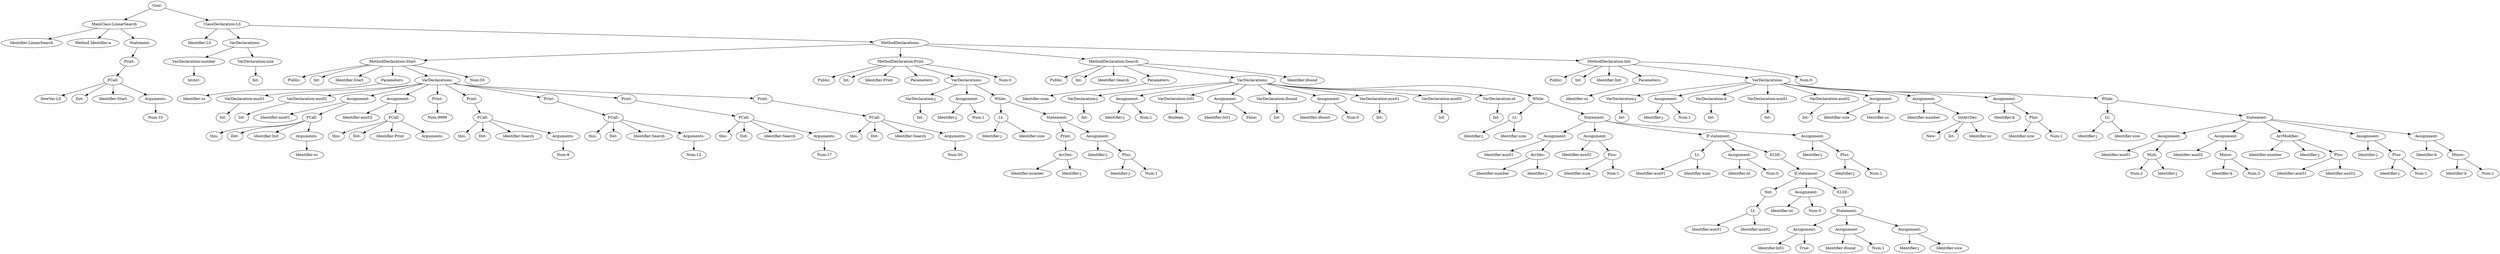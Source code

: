 digraph {
n0 [label="Goal:"];
n1 [label="MainClass:LinearSearch"];
n2 [label="Identifier:LinearSearch"];
n1 -> n2
n3 [label="Method Identifier:a"];
n1 -> n3
n4 [label="Statement:"];
n5 [label="Print:"];
n6 [label="FCall:"];
n7 [label="NewVar:LS"];
n6 -> n7
n8 [label="Dot:"];
n6 -> n8
n9 [label="Identifier:Start"];
n6 -> n9
n10 [label="Arguments:"];
n11 [label="Num:10"];
n10 -> n11
n6 -> n10
n5 -> n6
n4 -> n5
n1 -> n4
n0 -> n1
n12 [label="ClassDeclaration:LS"];
n13 [label="Identifier:LS"];
n12 -> n13
n14 [label="VarDeclarations:"];
n15 [label="VarDeclaration:number"];
n16 [label="IntArr:"];
n15 -> n16
n14 -> n15
n17 [label="VarDeclaration:size"];
n18 [label="Int:"];
n17 -> n18
n14 -> n17
n12 -> n14
n19 [label="MethodDeclarations:"];
n20 [label="MethodDeclaration:Start"];
n21 [label="Public:"];
n20 -> n21
n22 [label="Int:"];
n20 -> n22
n23 [label="Identifier:Start"];
n20 -> n23
n24 [label="Parameters:"];
n25 [label="Identifier:sz"];
n24 -> n25
n20 -> n24
n26 [label="VarDeclarations:"];
n27 [label="VarDeclaration:aux01"];
n28 [label="Int:"];
n27 -> n28
n26 -> n27
n29 [label="VarDeclaration:aux02"];
n30 [label="Int:"];
n29 -> n30
n26 -> n29
n31 [label="Assignment:"];
n32 [label="Identifier:aux01"];
n31 -> n32
n33 [label="FCall:"];
n34 [label="this:"];
n33 -> n34
n35 [label="Dot:"];
n33 -> n35
n36 [label="Identifier:Init"];
n33 -> n36
n37 [label="Arguments:"];
n38 [label="Identifier:sz"];
n37 -> n38
n33 -> n37
n31 -> n33
n26 -> n31
n39 [label="Assignment:"];
n40 [label="Identifier:aux02"];
n39 -> n40
n41 [label="FCall:"];
n42 [label="this:"];
n41 -> n42
n43 [label="Dot:"];
n41 -> n43
n44 [label="Identifier:Print"];
n41 -> n44
n45 [label="Arguments:"];
n41 -> n45
n39 -> n41
n26 -> n39
n46 [label="Print:"];
n47 [label="Num:9999"];
n46 -> n47
n26 -> n46
n48 [label="Print:"];
n49 [label="FCall:"];
n50 [label="this:"];
n49 -> n50
n51 [label="Dot:"];
n49 -> n51
n52 [label="Identifier:Search"];
n49 -> n52
n53 [label="Arguments:"];
n54 [label="Num:8"];
n53 -> n54
n49 -> n53
n48 -> n49
n26 -> n48
n55 [label="Print:"];
n56 [label="FCall:"];
n57 [label="this:"];
n56 -> n57
n58 [label="Dot:"];
n56 -> n58
n59 [label="Identifier:Search"];
n56 -> n59
n60 [label="Arguments:"];
n61 [label="Num:12"];
n60 -> n61
n56 -> n60
n55 -> n56
n26 -> n55
n62 [label="Print:"];
n63 [label="FCall:"];
n64 [label="this:"];
n63 -> n64
n65 [label="Dot:"];
n63 -> n65
n66 [label="Identifier:Search"];
n63 -> n66
n67 [label="Arguments:"];
n68 [label="Num:17"];
n67 -> n68
n63 -> n67
n62 -> n63
n26 -> n62
n69 [label="Print:"];
n70 [label="FCall:"];
n71 [label="this:"];
n70 -> n71
n72 [label="Dot:"];
n70 -> n72
n73 [label="Identifier:Search"];
n70 -> n73
n74 [label="Arguments:"];
n75 [label="Num:50"];
n74 -> n75
n70 -> n74
n69 -> n70
n26 -> n69
n20 -> n26
n76 [label="Num:55"];
n20 -> n76
n19 -> n20
n77 [label="MethodDeclaration:Print"];
n78 [label="Public:"];
n77 -> n78
n79 [label="Int:"];
n77 -> n79
n80 [label="Identifier:Print"];
n77 -> n80
n81 [label="Parameters:"];
n77 -> n81
n82 [label="VarDeclarations:"];
n83 [label="VarDeclaration:j"];
n84 [label="Int:"];
n83 -> n84
n82 -> n83
n85 [label="Assignment:"];
n86 [label="Identifier:j"];
n85 -> n86
n87 [label="Num:1"];
n85 -> n87
n82 -> n85
n88 [label="While:"];
n89 [label="Lt:"];
n90 [label="Identifier:j"];
n89 -> n90
n91 [label="Identifier:size"];
n89 -> n91
n88 -> n89
n92 [label="Statement:"];
n93 [label="Print:"];
n94 [label="ArrDec:"];
n95 [label="Identifier:number"];
n94 -> n95
n96 [label="Identifier:j"];
n94 -> n96
n93 -> n94
n92 -> n93
n97 [label="Assignment:"];
n98 [label="Identifier:j"];
n97 -> n98
n99 [label="Plus:"];
n100 [label="Identifier:j"];
n99 -> n100
n101 [label="Num:1"];
n99 -> n101
n97 -> n99
n92 -> n97
n88 -> n92
n82 -> n88
n77 -> n82
n102 [label="Num:0"];
n77 -> n102
n19 -> n77
n103 [label="MethodDeclaration:Search"];
n104 [label="Public:"];
n103 -> n104
n105 [label="Int:"];
n103 -> n105
n106 [label="Identifier:Search"];
n103 -> n106
n107 [label="Parameters:"];
n108 [label="Identifier:num"];
n107 -> n108
n103 -> n107
n109 [label="VarDeclarations:"];
n110 [label="VarDeclaration:j"];
n111 [label="Int:"];
n110 -> n111
n109 -> n110
n112 [label="Assignment:"];
n113 [label="Identifier:j"];
n112 -> n113
n114 [label="Num:1"];
n112 -> n114
n109 -> n112
n115 [label="VarDeclaration:ls01"];
n116 [label="Boolean:"];
n115 -> n116
n109 -> n115
n117 [label="Assignment:"];
n118 [label="Identifier:ls01"];
n117 -> n118
n119 [label="False:"];
n117 -> n119
n109 -> n117
n120 [label="VarDeclaration:ifound"];
n121 [label="Int:"];
n120 -> n121
n109 -> n120
n122 [label="Assignment:"];
n123 [label="Identifier:ifound"];
n122 -> n123
n124 [label="Num:0"];
n122 -> n124
n109 -> n122
n125 [label="VarDeclaration:aux01"];
n126 [label="Int:"];
n125 -> n126
n109 -> n125
n127 [label="VarDeclaration:aux02"];
n128 [label="Int:"];
n127 -> n128
n109 -> n127
n129 [label="VarDeclaration:nt"];
n130 [label="Int:"];
n129 -> n130
n109 -> n129
n131 [label="While:"];
n132 [label="Lt:"];
n133 [label="Identifier:j"];
n132 -> n133
n134 [label="Identifier:size"];
n132 -> n134
n131 -> n132
n135 [label="Statement:"];
n136 [label="Assignment:"];
n137 [label="Identifier:aux01"];
n136 -> n137
n138 [label="ArrDec:"];
n139 [label="Identifier:number"];
n138 -> n139
n140 [label="Identifier:j"];
n138 -> n140
n136 -> n138
n135 -> n136
n141 [label="Assignment:"];
n142 [label="Identifier:aux02"];
n141 -> n142
n143 [label="Plus:"];
n144 [label="Identifier:num"];
n143 -> n144
n145 [label="Num:1"];
n143 -> n145
n141 -> n143
n135 -> n141
n146 [label="If statement:"];
n147 [label="Lt:"];
n148 [label="Identifier:aux01"];
n147 -> n148
n149 [label="Identifier:num"];
n147 -> n149
n146 -> n147
n150 [label="Assignment:"];
n151 [label="Identifier:nt"];
n150 -> n151
n152 [label="Num:0"];
n150 -> n152
n146 -> n150
n153 [label="ELSE:"];
n154 [label="If statement:"];
n155 [label="Not:"];
n156 [label="Lt:"];
n157 [label="Identifier:aux01"];
n156 -> n157
n158 [label="Identifier:aux02"];
n156 -> n158
n155 -> n156
n154 -> n155
n159 [label="Assignment:"];
n160 [label="Identifier:nt"];
n159 -> n160
n161 [label="Num:0"];
n159 -> n161
n154 -> n159
n162 [label="ELSE:"];
n163 [label="Statement:"];
n164 [label="Assignment:"];
n165 [label="Identifier:ls01"];
n164 -> n165
n166 [label="True:"];
n164 -> n166
n163 -> n164
n167 [label="Assignment:"];
n168 [label="Identifier:ifound"];
n167 -> n168
n169 [label="Num:1"];
n167 -> n169
n163 -> n167
n170 [label="Assignment:"];
n171 [label="Identifier:j"];
n170 -> n171
n172 [label="Identifier:size"];
n170 -> n172
n163 -> n170
n162 -> n163
n154 -> n162
n153 -> n154
n146 -> n153
n135 -> n146
n173 [label="Assignment:"];
n174 [label="Identifier:j"];
n173 -> n174
n175 [label="Plus:"];
n176 [label="Identifier:j"];
n175 -> n176
n177 [label="Num:1"];
n175 -> n177
n173 -> n175
n135 -> n173
n131 -> n135
n109 -> n131
n103 -> n109
n178 [label="Identifier:ifound"];
n103 -> n178
n19 -> n103
n179 [label="MethodDeclaration:Init"];
n180 [label="Public:"];
n179 -> n180
n181 [label="Int:"];
n179 -> n181
n182 [label="Identifier:Init"];
n179 -> n182
n183 [label="Parameters:"];
n184 [label="Identifier:sz"];
n183 -> n184
n179 -> n183
n185 [label="VarDeclarations:"];
n186 [label="VarDeclaration:j"];
n187 [label="Int:"];
n186 -> n187
n185 -> n186
n188 [label="Assignment:"];
n189 [label="Identifier:j"];
n188 -> n189
n190 [label="Num:1"];
n188 -> n190
n185 -> n188
n191 [label="VarDeclaration:k"];
n192 [label="Int:"];
n191 -> n192
n185 -> n191
n193 [label="VarDeclaration:aux01"];
n194 [label="Int:"];
n193 -> n194
n185 -> n193
n195 [label="VarDeclaration:aux02"];
n196 [label="Int:"];
n195 -> n196
n185 -> n195
n197 [label="Assignment:"];
n198 [label="Identifier:size"];
n197 -> n198
n199 [label="Identifier:sz"];
n197 -> n199
n185 -> n197
n200 [label="Assignment:"];
n201 [label="Identifier:number"];
n200 -> n201
n202 [label="IntArrDec:"];
n203 [label="New:"];
n202 -> n203
n204 [label="Int:"];
n202 -> n204
n205 [label="Identifier:sz"];
n202 -> n205
n200 -> n202
n185 -> n200
n206 [label="Assignment:"];
n207 [label="Identifier:k"];
n206 -> n207
n208 [label="Plus:"];
n209 [label="Identifier:size"];
n208 -> n209
n210 [label="Num:1"];
n208 -> n210
n206 -> n208
n185 -> n206
n211 [label="While:"];
n212 [label="Lt:"];
n213 [label="Identifier:j"];
n212 -> n213
n214 [label="Identifier:size"];
n212 -> n214
n211 -> n212
n215 [label="Statement:"];
n216 [label="Assignment:"];
n217 [label="Identifier:aux01"];
n216 -> n217
n218 [label="Mult:"];
n219 [label="Num:2"];
n218 -> n219
n220 [label="Identifier:j"];
n218 -> n220
n216 -> n218
n215 -> n216
n221 [label="Assignment:"];
n222 [label="Identifier:aux02"];
n221 -> n222
n223 [label="Minus:"];
n224 [label="Identifier:k"];
n223 -> n224
n225 [label="Num:3"];
n223 -> n225
n221 -> n223
n215 -> n221
n226 [label="ArrModifier:"];
n227 [label="Identifier:number"];
n226 -> n227
n228 [label="Identifier:j"];
n226 -> n228
n229 [label="Plus:"];
n230 [label="Identifier:aux01"];
n229 -> n230
n231 [label="Identifier:aux02"];
n229 -> n231
n226 -> n229
n215 -> n226
n232 [label="Assignment:"];
n233 [label="Identifier:j"];
n232 -> n233
n234 [label="Plus:"];
n235 [label="Identifier:j"];
n234 -> n235
n236 [label="Num:1"];
n234 -> n236
n232 -> n234
n215 -> n232
n237 [label="Assignment:"];
n238 [label="Identifier:k"];
n237 -> n238
n239 [label="Minus:"];
n240 [label="Identifier:k"];
n239 -> n240
n241 [label="Num:1"];
n239 -> n241
n237 -> n239
n215 -> n237
n211 -> n215
n185 -> n211
n179 -> n185
n242 [label="Num:0"];
n179 -> n242
n19 -> n179
n12 -> n19
n0 -> n12
}
